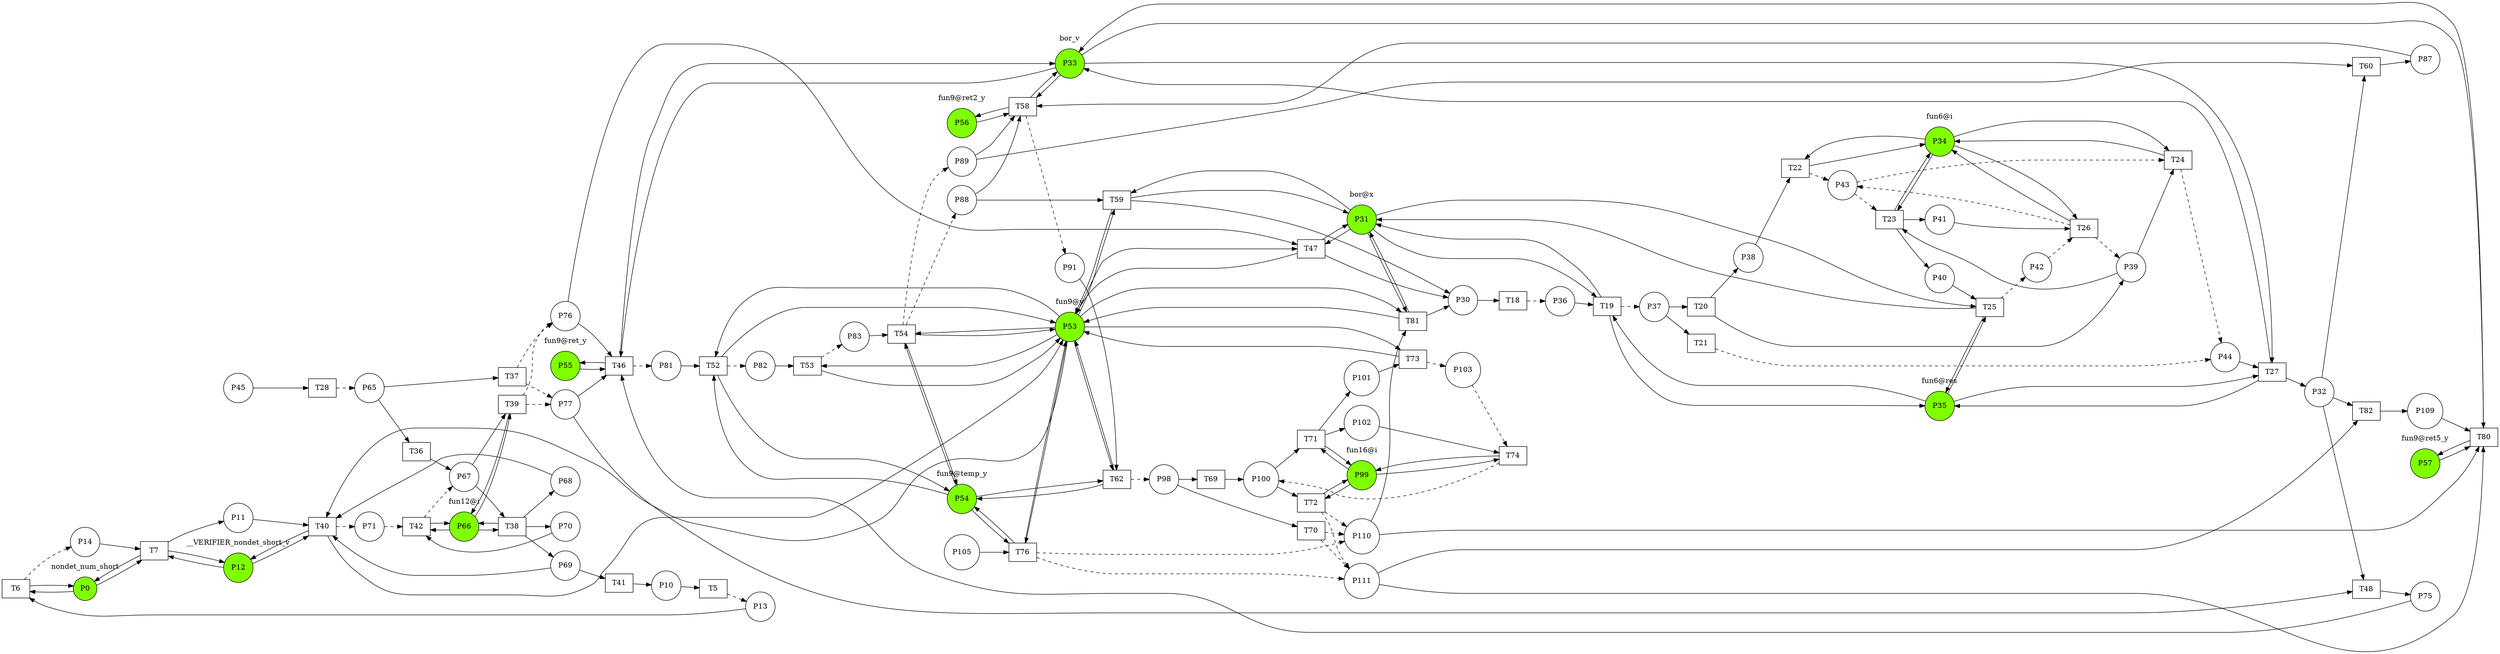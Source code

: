 digraph G{
rankdir = LR
subgraph cluster_P0{label="nondet_num_short"color="white"P0[shape=circle, style="filled",color="black",fillcolor="chartreuse"]}
P10[shape=circle]
P11[shape=circle]
subgraph cluster_P12{label="__VERIFIER_nondet_short_v"color="white"P12[shape=circle, style="filled",color="black",fillcolor="chartreuse"]}
P13[shape=circle]
P14[shape=circle]
P30[shape=circle]
subgraph cluster_P31{label="bor@x"color="white"P31[shape=circle, style="filled",color="black",fillcolor="chartreuse"]}
P32[shape=circle]
subgraph cluster_P33{label="bor_v"color="white"P33[shape=circle, style="filled",color="black",fillcolor="chartreuse"]}
subgraph cluster_P34{label="fun6@i"color="white"P34[shape=circle, style="filled",color="black",fillcolor="chartreuse"]}
subgraph cluster_P35{label="fun6@res"color="white"P35[shape=circle, style="filled",color="black",fillcolor="chartreuse"]}
P36[shape=circle]
P37[shape=circle]
P38[shape=circle]
P39[shape=circle]
P40[shape=circle]
P41[shape=circle]
P42[shape=circle]
P43[shape=circle]
P44[shape=circle]
P45[shape=circle]
subgraph cluster_P53{label="fun9@y"color="white"P53[shape=circle, style="filled",color="black",fillcolor="chartreuse"]}
subgraph cluster_P54{label="fun9@temp_y"color="white"P54[shape=circle, style="filled",color="black",fillcolor="chartreuse"]}
subgraph cluster_P55{label="fun9@ret_y"color="white"P55[shape=circle, style="filled",color="black",fillcolor="chartreuse"]}
subgraph cluster_P56{label="fun9@ret2_y"color="white"P56[shape=circle, style="filled",color="black",fillcolor="chartreuse"]}
subgraph cluster_P57{label="fun9@ret5_y"color="white"P57[shape=circle, style="filled",color="black",fillcolor="chartreuse"]}
P65[shape=circle]
subgraph cluster_P66{label="fun12@i"color="white"P66[shape=circle, style="filled",color="black",fillcolor="chartreuse"]}
P67[shape=circle]
P68[shape=circle]
P69[shape=circle]
P70[shape=circle]
P71[shape=circle]
P75[shape=circle]
P76[shape=circle]
P77[shape=circle]
P81[shape=circle]
P82[shape=circle]
P83[shape=circle]
P87[shape=circle]
P88[shape=circle]
P89[shape=circle]
P91[shape=circle]
P98[shape=circle]
subgraph cluster_P99{label="fun16@i"color="white"P99[shape=circle, style="filled",color="black",fillcolor="chartreuse"]}
P100[shape=circle]
P101[shape=circle]
P102[shape=circle]
P103[shape=circle]
P105[shape=circle]
P109[shape=circle]
P110[shape=circle]
P111[shape=circle]
T5[shape=box]
T6[shape=box]
T7[shape=box]
T18[shape=box]
T19[shape=box]
T20[shape=box]
T21[shape=box]
T22[shape=box]
T23[shape=box]
T24[shape=box]
T25[shape=box]
T26[shape=box]
T27[shape=box]
T28[shape=box]
T36[shape=box]
T37[shape=box]
T38[shape=box]
T39[shape=box]
T40[shape=box]
T41[shape=box]
T42[shape=box]
T46[shape=box]
T47[shape=box]
T48[shape=box]
T52[shape=box]
T53[shape=box]
T54[shape=box]
T58[shape=box]
T59[shape=box]
T60[shape=box]
T62[shape=box]
T69[shape=box]
T70[shape=box]
T71[shape=box]
T72[shape=box]
T73[shape=box]
T74[shape=box]
T76[shape=box]
T80[shape=box]
T81[shape=box]
T82[shape=box]
P10->T5
P13->T6
P0->T6
T6->P0
P14->T7
T7->P11
T7->P12
P12->T7
P0->T7
T7->P0
T5->P13[style="dashed"]
T6->P14[style="dashed"]
P30->T18
P36->T19
P35->T19
P31->T19
T19->P31
T19->P35
P38->T22
P34->T22
T22->P34
P40->T25
P35->T25
P31->T25
T25->P31
T25->P35
P41->T26
P34->T26
T26->P34
P34->T23
T23->P34
P34->T24
T24->P34
T26->P39[style="dashed"]
T23->P40
T23->P41
T25->P42[style="dashed"]
P42->T26[style="dashed"]
P39->T23
P39->T24
T20->P38
T20->P39
T22->P43[style="dashed"]
P43->T23[style="dashed"]
P43->T24[style="dashed"]
T26->P43[style="dashed"]
P37->T20
P37->T21
P44->T27
T27->P32
T27->P33
P33->T27
P35->T27
T27->P35
T18->P36[style="dashed"]
T19->P37[style="dashed"]
T24->P44[style="dashed"]
T21->P44[style="dashed"]
P45->T28
P69->T41
P69->T40
T41->P10
P11->T40
P68->T40
P53->T40
P12->T40
T40->P12
T40->P53
P70->T42
P66->T42
T42->P66
P66->T38
T38->P66
P66->T39
T39->P66
T42->P67[style="dashed"]
T38->P69
T38->P68
T38->P70
T40->P71[style="dashed"]
P71->T42[style="dashed"]
P67->T38
P67->T39
T36->P67
P65->T36
P65->T37
P76->T47
P76->T46
P77->T46
P32->T48
P77->T48
T47->P30
T47->P31
P31->T47
P53->T47
T47->P53
T48->P75
P75->T46
P55->T46
P33->T46
T46->P33
T46->P55
P81->T52
P54->T52
P53->T52
T52->P53
T52->P54
P82->T53
P53->T53
T53->P53
P83->T54
P53->T54
P54->T54
T54->P54
T54->P53
P88->T59
P88->T58
P89->T58
P32->T60
P89->T60
T59->P30
T59->P31
P31->T59
P53->T59
T59->P53
T60->P87
P87->T58
P56->T58
P33->T58
T58->P33
T58->P56
P91->T62
P54->T62
P53->T62
T62->P53
T62->P54
P101->T73
P53->T73
T73->P53
P102->T74
P99->T74
T74->P99
P99->T71
T71->P99
P99->T72
T72->P99
T74->P100[style="dashed"]
T71->P101
T71->P102
T73->P103[style="dashed"]
P103->T74[style="dashed"]
P100->T71
P100->T72
T69->P100
P98->T69
P98->T70
P105->T76
P53->T76
P54->T76
T76->P54
T76->P53
P110->T81
P110->T80
P111->T80
P32->T82
P111->T82
T81->P30
T81->P31
P31->T81
P53->T81
T81->P53
T82->P109
P109->T80
P57->T80
P33->T80
T80->P33
T80->P57
T52->P82[style="dashed"]
T53->P83[style="dashed"]
T39->P76[style="dashed"]
T37->P76[style="dashed"]
T46->P81[style="dashed"]
T54->P88[style="dashed"]
T58->P91[style="dashed"]
T76->P110[style="dashed"]
T72->P110[style="dashed"]
T70->P110[style="dashed"]
T39->P77[style="dashed"]
T37->P77[style="dashed"]
T54->P89[style="dashed"]
T76->P111[style="dashed"]
T72->P111[style="dashed"]
T70->P111[style="dashed"]
T28->P65[style="dashed"]
T62->P98[style="dashed"]
}
